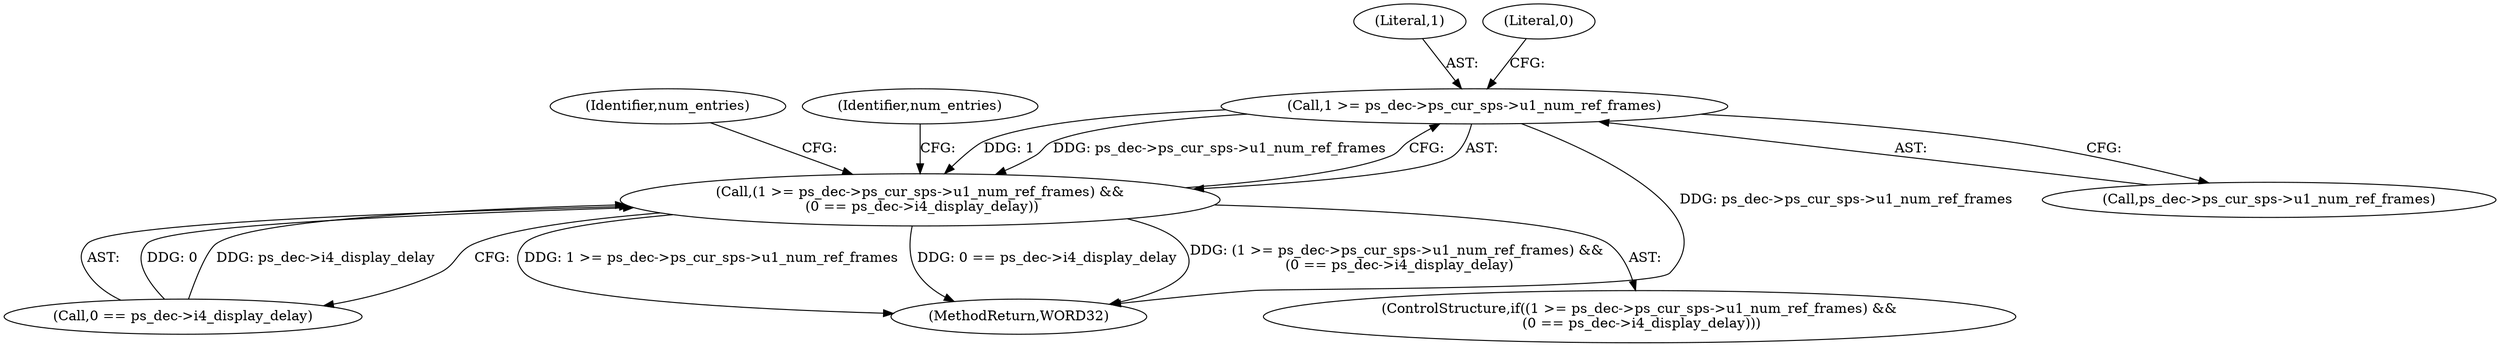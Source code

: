 digraph "0_Android_a78887bcffbc2995cf9ed72e0697acf560875e9e_1@pointer" {
"1000764" [label="(Call,1 >= ps_dec->ps_cur_sps->u1_num_ref_frames)"];
"1000763" [label="(Call,(1 >= ps_dec->ps_cur_sps->u1_num_ref_frames) &&\n (0 == ps_dec->i4_display_delay))"];
"1000781" [label="(Identifier,num_entries)"];
"1001356" [label="(MethodReturn,WORD32)"];
"1000771" [label="(Call,0 == ps_dec->i4_display_delay)"];
"1000778" [label="(Identifier,num_entries)"];
"1000763" [label="(Call,(1 >= ps_dec->ps_cur_sps->u1_num_ref_frames) &&\n (0 == ps_dec->i4_display_delay))"];
"1000764" [label="(Call,1 >= ps_dec->ps_cur_sps->u1_num_ref_frames)"];
"1000766" [label="(Call,ps_dec->ps_cur_sps->u1_num_ref_frames)"];
"1000762" [label="(ControlStructure,if((1 >= ps_dec->ps_cur_sps->u1_num_ref_frames) &&\n (0 == ps_dec->i4_display_delay)))"];
"1000765" [label="(Literal,1)"];
"1000772" [label="(Literal,0)"];
"1000764" -> "1000763"  [label="AST: "];
"1000764" -> "1000766"  [label="CFG: "];
"1000765" -> "1000764"  [label="AST: "];
"1000766" -> "1000764"  [label="AST: "];
"1000772" -> "1000764"  [label="CFG: "];
"1000763" -> "1000764"  [label="CFG: "];
"1000764" -> "1001356"  [label="DDG: ps_dec->ps_cur_sps->u1_num_ref_frames"];
"1000764" -> "1000763"  [label="DDG: 1"];
"1000764" -> "1000763"  [label="DDG: ps_dec->ps_cur_sps->u1_num_ref_frames"];
"1000763" -> "1000762"  [label="AST: "];
"1000763" -> "1000771"  [label="CFG: "];
"1000771" -> "1000763"  [label="AST: "];
"1000778" -> "1000763"  [label="CFG: "];
"1000781" -> "1000763"  [label="CFG: "];
"1000763" -> "1001356"  [label="DDG: (1 >= ps_dec->ps_cur_sps->u1_num_ref_frames) &&\n (0 == ps_dec->i4_display_delay)"];
"1000763" -> "1001356"  [label="DDG: 1 >= ps_dec->ps_cur_sps->u1_num_ref_frames"];
"1000763" -> "1001356"  [label="DDG: 0 == ps_dec->i4_display_delay"];
"1000771" -> "1000763"  [label="DDG: 0"];
"1000771" -> "1000763"  [label="DDG: ps_dec->i4_display_delay"];
}
